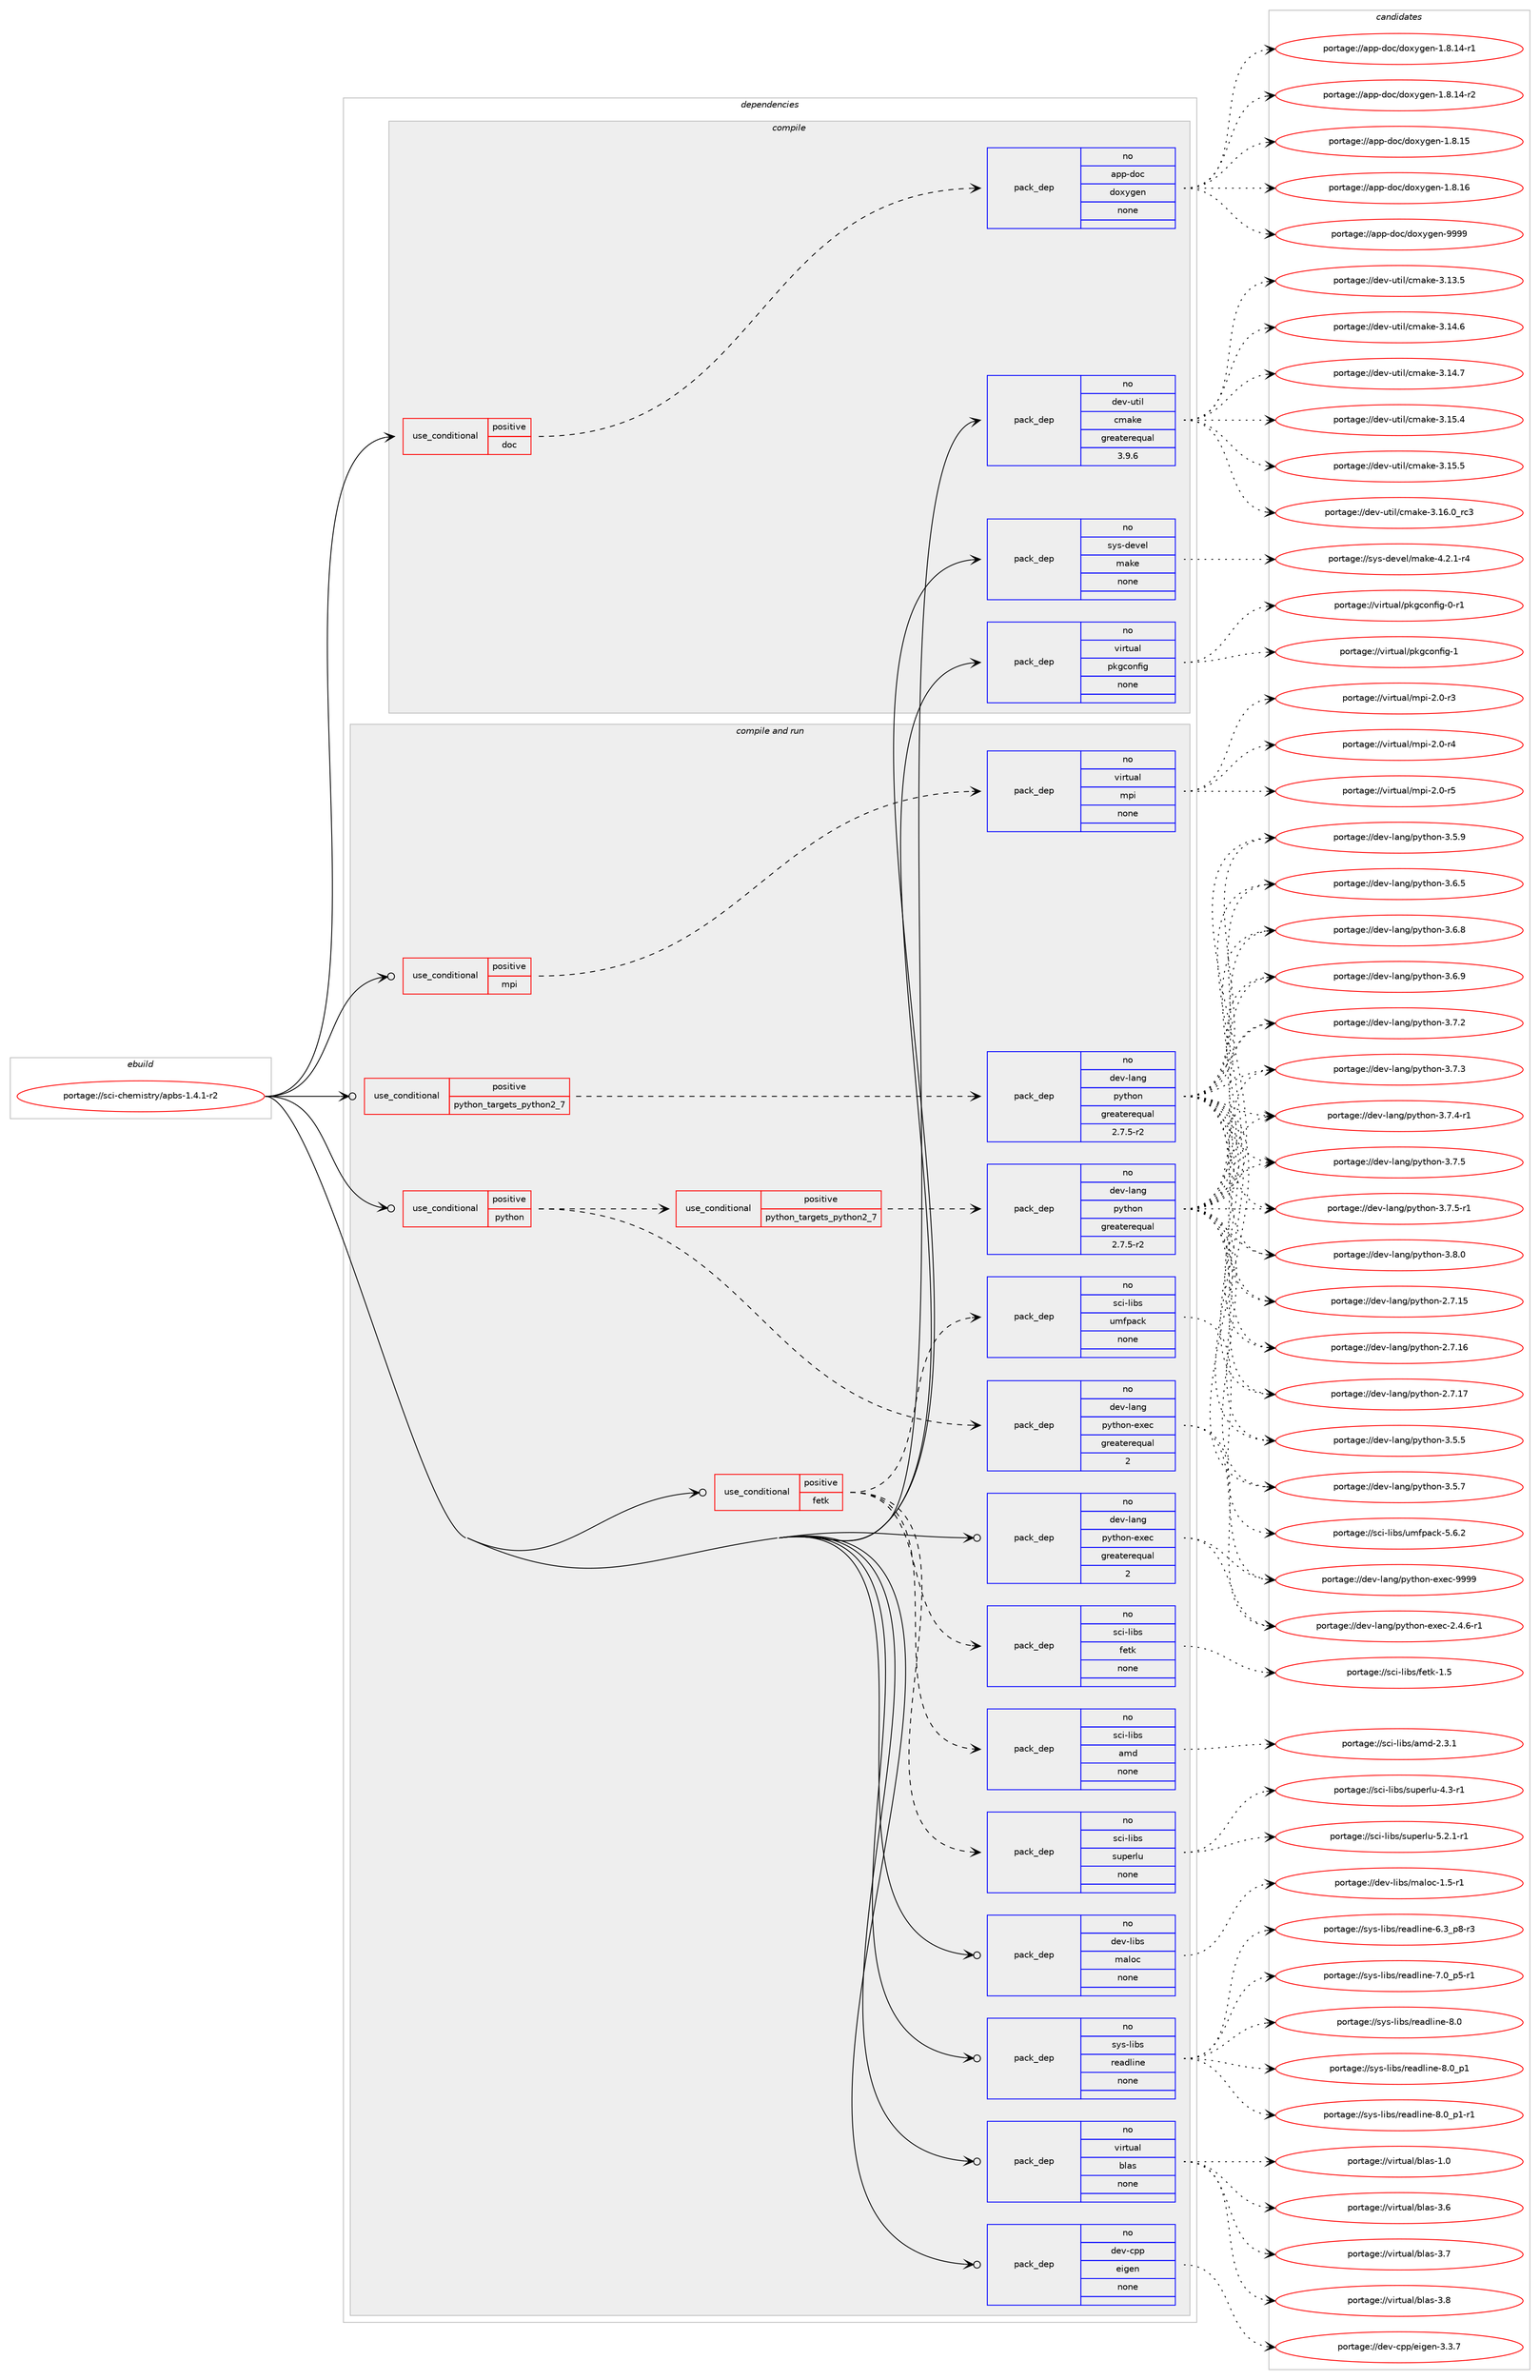 digraph prolog {

# *************
# Graph options
# *************

newrank=true;
concentrate=true;
compound=true;
graph [rankdir=LR,fontname=Helvetica,fontsize=10,ranksep=1.5];#, ranksep=2.5, nodesep=0.2];
edge  [arrowhead=vee];
node  [fontname=Helvetica,fontsize=10];

# **********
# The ebuild
# **********

subgraph cluster_leftcol {
color=gray;
rank=same;
label=<<i>ebuild</i>>;
id [label="portage://sci-chemistry/apbs-1.4.1-r2", color=red, width=4, href="../sci-chemistry/apbs-1.4.1-r2.svg"];
}

# ****************
# The dependencies
# ****************

subgraph cluster_midcol {
color=gray;
label=<<i>dependencies</i>>;
subgraph cluster_compile {
fillcolor="#eeeeee";
style=filled;
label=<<i>compile</i>>;
subgraph cond95354 {
dependency384193 [label=<<TABLE BORDER="0" CELLBORDER="1" CELLSPACING="0" CELLPADDING="4"><TR><TD ROWSPAN="3" CELLPADDING="10">use_conditional</TD></TR><TR><TD>positive</TD></TR><TR><TD>doc</TD></TR></TABLE>>, shape=none, color=red];
subgraph pack282329 {
dependency384194 [label=<<TABLE BORDER="0" CELLBORDER="1" CELLSPACING="0" CELLPADDING="4" WIDTH="220"><TR><TD ROWSPAN="6" CELLPADDING="30">pack_dep</TD></TR><TR><TD WIDTH="110">no</TD></TR><TR><TD>app-doc</TD></TR><TR><TD>doxygen</TD></TR><TR><TD>none</TD></TR><TR><TD></TD></TR></TABLE>>, shape=none, color=blue];
}
dependency384193:e -> dependency384194:w [weight=20,style="dashed",arrowhead="vee"];
}
id:e -> dependency384193:w [weight=20,style="solid",arrowhead="vee"];
subgraph pack282330 {
dependency384195 [label=<<TABLE BORDER="0" CELLBORDER="1" CELLSPACING="0" CELLPADDING="4" WIDTH="220"><TR><TD ROWSPAN="6" CELLPADDING="30">pack_dep</TD></TR><TR><TD WIDTH="110">no</TD></TR><TR><TD>dev-util</TD></TR><TR><TD>cmake</TD></TR><TR><TD>greaterequal</TD></TR><TR><TD>3.9.6</TD></TR></TABLE>>, shape=none, color=blue];
}
id:e -> dependency384195:w [weight=20,style="solid",arrowhead="vee"];
subgraph pack282331 {
dependency384196 [label=<<TABLE BORDER="0" CELLBORDER="1" CELLSPACING="0" CELLPADDING="4" WIDTH="220"><TR><TD ROWSPAN="6" CELLPADDING="30">pack_dep</TD></TR><TR><TD WIDTH="110">no</TD></TR><TR><TD>sys-devel</TD></TR><TR><TD>make</TD></TR><TR><TD>none</TD></TR><TR><TD></TD></TR></TABLE>>, shape=none, color=blue];
}
id:e -> dependency384196:w [weight=20,style="solid",arrowhead="vee"];
subgraph pack282332 {
dependency384197 [label=<<TABLE BORDER="0" CELLBORDER="1" CELLSPACING="0" CELLPADDING="4" WIDTH="220"><TR><TD ROWSPAN="6" CELLPADDING="30">pack_dep</TD></TR><TR><TD WIDTH="110">no</TD></TR><TR><TD>virtual</TD></TR><TR><TD>pkgconfig</TD></TR><TR><TD>none</TD></TR><TR><TD></TD></TR></TABLE>>, shape=none, color=blue];
}
id:e -> dependency384197:w [weight=20,style="solid",arrowhead="vee"];
}
subgraph cluster_compileandrun {
fillcolor="#eeeeee";
style=filled;
label=<<i>compile and run</i>>;
subgraph cond95355 {
dependency384198 [label=<<TABLE BORDER="0" CELLBORDER="1" CELLSPACING="0" CELLPADDING="4"><TR><TD ROWSPAN="3" CELLPADDING="10">use_conditional</TD></TR><TR><TD>positive</TD></TR><TR><TD>fetk</TD></TR></TABLE>>, shape=none, color=red];
subgraph pack282333 {
dependency384199 [label=<<TABLE BORDER="0" CELLBORDER="1" CELLSPACING="0" CELLPADDING="4" WIDTH="220"><TR><TD ROWSPAN="6" CELLPADDING="30">pack_dep</TD></TR><TR><TD WIDTH="110">no</TD></TR><TR><TD>sci-libs</TD></TR><TR><TD>amd</TD></TR><TR><TD>none</TD></TR><TR><TD></TD></TR></TABLE>>, shape=none, color=blue];
}
dependency384198:e -> dependency384199:w [weight=20,style="dashed",arrowhead="vee"];
subgraph pack282334 {
dependency384200 [label=<<TABLE BORDER="0" CELLBORDER="1" CELLSPACING="0" CELLPADDING="4" WIDTH="220"><TR><TD ROWSPAN="6" CELLPADDING="30">pack_dep</TD></TR><TR><TD WIDTH="110">no</TD></TR><TR><TD>sci-libs</TD></TR><TR><TD>fetk</TD></TR><TR><TD>none</TD></TR><TR><TD></TD></TR></TABLE>>, shape=none, color=blue];
}
dependency384198:e -> dependency384200:w [weight=20,style="dashed",arrowhead="vee"];
subgraph pack282335 {
dependency384201 [label=<<TABLE BORDER="0" CELLBORDER="1" CELLSPACING="0" CELLPADDING="4" WIDTH="220"><TR><TD ROWSPAN="6" CELLPADDING="30">pack_dep</TD></TR><TR><TD WIDTH="110">no</TD></TR><TR><TD>sci-libs</TD></TR><TR><TD>superlu</TD></TR><TR><TD>none</TD></TR><TR><TD></TD></TR></TABLE>>, shape=none, color=blue];
}
dependency384198:e -> dependency384201:w [weight=20,style="dashed",arrowhead="vee"];
subgraph pack282336 {
dependency384202 [label=<<TABLE BORDER="0" CELLBORDER="1" CELLSPACING="0" CELLPADDING="4" WIDTH="220"><TR><TD ROWSPAN="6" CELLPADDING="30">pack_dep</TD></TR><TR><TD WIDTH="110">no</TD></TR><TR><TD>sci-libs</TD></TR><TR><TD>umfpack</TD></TR><TR><TD>none</TD></TR><TR><TD></TD></TR></TABLE>>, shape=none, color=blue];
}
dependency384198:e -> dependency384202:w [weight=20,style="dashed",arrowhead="vee"];
}
id:e -> dependency384198:w [weight=20,style="solid",arrowhead="odotvee"];
subgraph cond95356 {
dependency384203 [label=<<TABLE BORDER="0" CELLBORDER="1" CELLSPACING="0" CELLPADDING="4"><TR><TD ROWSPAN="3" CELLPADDING="10">use_conditional</TD></TR><TR><TD>positive</TD></TR><TR><TD>mpi</TD></TR></TABLE>>, shape=none, color=red];
subgraph pack282337 {
dependency384204 [label=<<TABLE BORDER="0" CELLBORDER="1" CELLSPACING="0" CELLPADDING="4" WIDTH="220"><TR><TD ROWSPAN="6" CELLPADDING="30">pack_dep</TD></TR><TR><TD WIDTH="110">no</TD></TR><TR><TD>virtual</TD></TR><TR><TD>mpi</TD></TR><TR><TD>none</TD></TR><TR><TD></TD></TR></TABLE>>, shape=none, color=blue];
}
dependency384203:e -> dependency384204:w [weight=20,style="dashed",arrowhead="vee"];
}
id:e -> dependency384203:w [weight=20,style="solid",arrowhead="odotvee"];
subgraph cond95357 {
dependency384205 [label=<<TABLE BORDER="0" CELLBORDER="1" CELLSPACING="0" CELLPADDING="4"><TR><TD ROWSPAN="3" CELLPADDING="10">use_conditional</TD></TR><TR><TD>positive</TD></TR><TR><TD>python</TD></TR></TABLE>>, shape=none, color=red];
subgraph cond95358 {
dependency384206 [label=<<TABLE BORDER="0" CELLBORDER="1" CELLSPACING="0" CELLPADDING="4"><TR><TD ROWSPAN="3" CELLPADDING="10">use_conditional</TD></TR><TR><TD>positive</TD></TR><TR><TD>python_targets_python2_7</TD></TR></TABLE>>, shape=none, color=red];
subgraph pack282338 {
dependency384207 [label=<<TABLE BORDER="0" CELLBORDER="1" CELLSPACING="0" CELLPADDING="4" WIDTH="220"><TR><TD ROWSPAN="6" CELLPADDING="30">pack_dep</TD></TR><TR><TD WIDTH="110">no</TD></TR><TR><TD>dev-lang</TD></TR><TR><TD>python</TD></TR><TR><TD>greaterequal</TD></TR><TR><TD>2.7.5-r2</TD></TR></TABLE>>, shape=none, color=blue];
}
dependency384206:e -> dependency384207:w [weight=20,style="dashed",arrowhead="vee"];
}
dependency384205:e -> dependency384206:w [weight=20,style="dashed",arrowhead="vee"];
subgraph pack282339 {
dependency384208 [label=<<TABLE BORDER="0" CELLBORDER="1" CELLSPACING="0" CELLPADDING="4" WIDTH="220"><TR><TD ROWSPAN="6" CELLPADDING="30">pack_dep</TD></TR><TR><TD WIDTH="110">no</TD></TR><TR><TD>dev-lang</TD></TR><TR><TD>python-exec</TD></TR><TR><TD>greaterequal</TD></TR><TR><TD>2</TD></TR></TABLE>>, shape=none, color=blue];
}
dependency384205:e -> dependency384208:w [weight=20,style="dashed",arrowhead="vee"];
}
id:e -> dependency384205:w [weight=20,style="solid",arrowhead="odotvee"];
subgraph cond95359 {
dependency384209 [label=<<TABLE BORDER="0" CELLBORDER="1" CELLSPACING="0" CELLPADDING="4"><TR><TD ROWSPAN="3" CELLPADDING="10">use_conditional</TD></TR><TR><TD>positive</TD></TR><TR><TD>python_targets_python2_7</TD></TR></TABLE>>, shape=none, color=red];
subgraph pack282340 {
dependency384210 [label=<<TABLE BORDER="0" CELLBORDER="1" CELLSPACING="0" CELLPADDING="4" WIDTH="220"><TR><TD ROWSPAN="6" CELLPADDING="30">pack_dep</TD></TR><TR><TD WIDTH="110">no</TD></TR><TR><TD>dev-lang</TD></TR><TR><TD>python</TD></TR><TR><TD>greaterequal</TD></TR><TR><TD>2.7.5-r2</TD></TR></TABLE>>, shape=none, color=blue];
}
dependency384209:e -> dependency384210:w [weight=20,style="dashed",arrowhead="vee"];
}
id:e -> dependency384209:w [weight=20,style="solid",arrowhead="odotvee"];
subgraph pack282341 {
dependency384211 [label=<<TABLE BORDER="0" CELLBORDER="1" CELLSPACING="0" CELLPADDING="4" WIDTH="220"><TR><TD ROWSPAN="6" CELLPADDING="30">pack_dep</TD></TR><TR><TD WIDTH="110">no</TD></TR><TR><TD>dev-cpp</TD></TR><TR><TD>eigen</TD></TR><TR><TD>none</TD></TR><TR><TD></TD></TR></TABLE>>, shape=none, color=blue];
}
id:e -> dependency384211:w [weight=20,style="solid",arrowhead="odotvee"];
subgraph pack282342 {
dependency384212 [label=<<TABLE BORDER="0" CELLBORDER="1" CELLSPACING="0" CELLPADDING="4" WIDTH="220"><TR><TD ROWSPAN="6" CELLPADDING="30">pack_dep</TD></TR><TR><TD WIDTH="110">no</TD></TR><TR><TD>dev-lang</TD></TR><TR><TD>python-exec</TD></TR><TR><TD>greaterequal</TD></TR><TR><TD>2</TD></TR></TABLE>>, shape=none, color=blue];
}
id:e -> dependency384212:w [weight=20,style="solid",arrowhead="odotvee"];
subgraph pack282343 {
dependency384213 [label=<<TABLE BORDER="0" CELLBORDER="1" CELLSPACING="0" CELLPADDING="4" WIDTH="220"><TR><TD ROWSPAN="6" CELLPADDING="30">pack_dep</TD></TR><TR><TD WIDTH="110">no</TD></TR><TR><TD>dev-libs</TD></TR><TR><TD>maloc</TD></TR><TR><TD>none</TD></TR><TR><TD></TD></TR></TABLE>>, shape=none, color=blue];
}
id:e -> dependency384213:w [weight=20,style="solid",arrowhead="odotvee"];
subgraph pack282344 {
dependency384214 [label=<<TABLE BORDER="0" CELLBORDER="1" CELLSPACING="0" CELLPADDING="4" WIDTH="220"><TR><TD ROWSPAN="6" CELLPADDING="30">pack_dep</TD></TR><TR><TD WIDTH="110">no</TD></TR><TR><TD>sys-libs</TD></TR><TR><TD>readline</TD></TR><TR><TD>none</TD></TR><TR><TD></TD></TR></TABLE>>, shape=none, color=blue];
}
id:e -> dependency384214:w [weight=20,style="solid",arrowhead="odotvee"];
subgraph pack282345 {
dependency384215 [label=<<TABLE BORDER="0" CELLBORDER="1" CELLSPACING="0" CELLPADDING="4" WIDTH="220"><TR><TD ROWSPAN="6" CELLPADDING="30">pack_dep</TD></TR><TR><TD WIDTH="110">no</TD></TR><TR><TD>virtual</TD></TR><TR><TD>blas</TD></TR><TR><TD>none</TD></TR><TR><TD></TD></TR></TABLE>>, shape=none, color=blue];
}
id:e -> dependency384215:w [weight=20,style="solid",arrowhead="odotvee"];
}
subgraph cluster_run {
fillcolor="#eeeeee";
style=filled;
label=<<i>run</i>>;
}
}

# **************
# The candidates
# **************

subgraph cluster_choices {
rank=same;
color=gray;
label=<<i>candidates</i>>;

subgraph choice282329 {
color=black;
nodesep=1;
choiceportage97112112451001119947100111120121103101110454946564649524511449 [label="portage://app-doc/doxygen-1.8.14-r1", color=red, width=4,href="../app-doc/doxygen-1.8.14-r1.svg"];
choiceportage97112112451001119947100111120121103101110454946564649524511450 [label="portage://app-doc/doxygen-1.8.14-r2", color=red, width=4,href="../app-doc/doxygen-1.8.14-r2.svg"];
choiceportage9711211245100111994710011112012110310111045494656464953 [label="portage://app-doc/doxygen-1.8.15", color=red, width=4,href="../app-doc/doxygen-1.8.15.svg"];
choiceportage9711211245100111994710011112012110310111045494656464954 [label="portage://app-doc/doxygen-1.8.16", color=red, width=4,href="../app-doc/doxygen-1.8.16.svg"];
choiceportage971121124510011199471001111201211031011104557575757 [label="portage://app-doc/doxygen-9999", color=red, width=4,href="../app-doc/doxygen-9999.svg"];
dependency384194:e -> choiceportage97112112451001119947100111120121103101110454946564649524511449:w [style=dotted,weight="100"];
dependency384194:e -> choiceportage97112112451001119947100111120121103101110454946564649524511450:w [style=dotted,weight="100"];
dependency384194:e -> choiceportage9711211245100111994710011112012110310111045494656464953:w [style=dotted,weight="100"];
dependency384194:e -> choiceportage9711211245100111994710011112012110310111045494656464954:w [style=dotted,weight="100"];
dependency384194:e -> choiceportage971121124510011199471001111201211031011104557575757:w [style=dotted,weight="100"];
}
subgraph choice282330 {
color=black;
nodesep=1;
choiceportage1001011184511711610510847991099710710145514649514653 [label="portage://dev-util/cmake-3.13.5", color=red, width=4,href="../dev-util/cmake-3.13.5.svg"];
choiceportage1001011184511711610510847991099710710145514649524654 [label="portage://dev-util/cmake-3.14.6", color=red, width=4,href="../dev-util/cmake-3.14.6.svg"];
choiceportage1001011184511711610510847991099710710145514649524655 [label="portage://dev-util/cmake-3.14.7", color=red, width=4,href="../dev-util/cmake-3.14.7.svg"];
choiceportage1001011184511711610510847991099710710145514649534652 [label="portage://dev-util/cmake-3.15.4", color=red, width=4,href="../dev-util/cmake-3.15.4.svg"];
choiceportage1001011184511711610510847991099710710145514649534653 [label="portage://dev-util/cmake-3.15.5", color=red, width=4,href="../dev-util/cmake-3.15.5.svg"];
choiceportage1001011184511711610510847991099710710145514649544648951149951 [label="portage://dev-util/cmake-3.16.0_rc3", color=red, width=4,href="../dev-util/cmake-3.16.0_rc3.svg"];
dependency384195:e -> choiceportage1001011184511711610510847991099710710145514649514653:w [style=dotted,weight="100"];
dependency384195:e -> choiceportage1001011184511711610510847991099710710145514649524654:w [style=dotted,weight="100"];
dependency384195:e -> choiceportage1001011184511711610510847991099710710145514649524655:w [style=dotted,weight="100"];
dependency384195:e -> choiceportage1001011184511711610510847991099710710145514649534652:w [style=dotted,weight="100"];
dependency384195:e -> choiceportage1001011184511711610510847991099710710145514649534653:w [style=dotted,weight="100"];
dependency384195:e -> choiceportage1001011184511711610510847991099710710145514649544648951149951:w [style=dotted,weight="100"];
}
subgraph choice282331 {
color=black;
nodesep=1;
choiceportage1151211154510010111810110847109971071014552465046494511452 [label="portage://sys-devel/make-4.2.1-r4", color=red, width=4,href="../sys-devel/make-4.2.1-r4.svg"];
dependency384196:e -> choiceportage1151211154510010111810110847109971071014552465046494511452:w [style=dotted,weight="100"];
}
subgraph choice282332 {
color=black;
nodesep=1;
choiceportage11810511411611797108471121071039911111010210510345484511449 [label="portage://virtual/pkgconfig-0-r1", color=red, width=4,href="../virtual/pkgconfig-0-r1.svg"];
choiceportage1181051141161179710847112107103991111101021051034549 [label="portage://virtual/pkgconfig-1", color=red, width=4,href="../virtual/pkgconfig-1.svg"];
dependency384197:e -> choiceportage11810511411611797108471121071039911111010210510345484511449:w [style=dotted,weight="100"];
dependency384197:e -> choiceportage1181051141161179710847112107103991111101021051034549:w [style=dotted,weight="100"];
}
subgraph choice282333 {
color=black;
nodesep=1;
choiceportage1159910545108105981154797109100455046514649 [label="portage://sci-libs/amd-2.3.1", color=red, width=4,href="../sci-libs/amd-2.3.1.svg"];
dependency384199:e -> choiceportage1159910545108105981154797109100455046514649:w [style=dotted,weight="100"];
}
subgraph choice282334 {
color=black;
nodesep=1;
choiceportage1159910545108105981154710210111610745494653 [label="portage://sci-libs/fetk-1.5", color=red, width=4,href="../sci-libs/fetk-1.5.svg"];
dependency384200:e -> choiceportage1159910545108105981154710210111610745494653:w [style=dotted,weight="100"];
}
subgraph choice282335 {
color=black;
nodesep=1;
choiceportage11599105451081059811547115117112101114108117455246514511449 [label="portage://sci-libs/superlu-4.3-r1", color=red, width=4,href="../sci-libs/superlu-4.3-r1.svg"];
choiceportage115991054510810598115471151171121011141081174553465046494511449 [label="portage://sci-libs/superlu-5.2.1-r1", color=red, width=4,href="../sci-libs/superlu-5.2.1-r1.svg"];
dependency384201:e -> choiceportage11599105451081059811547115117112101114108117455246514511449:w [style=dotted,weight="100"];
dependency384201:e -> choiceportage115991054510810598115471151171121011141081174553465046494511449:w [style=dotted,weight="100"];
}
subgraph choice282336 {
color=black;
nodesep=1;
choiceportage115991054510810598115471171091021129799107455346544650 [label="portage://sci-libs/umfpack-5.6.2", color=red, width=4,href="../sci-libs/umfpack-5.6.2.svg"];
dependency384202:e -> choiceportage115991054510810598115471171091021129799107455346544650:w [style=dotted,weight="100"];
}
subgraph choice282337 {
color=black;
nodesep=1;
choiceportage1181051141161179710847109112105455046484511451 [label="portage://virtual/mpi-2.0-r3", color=red, width=4,href="../virtual/mpi-2.0-r3.svg"];
choiceportage1181051141161179710847109112105455046484511452 [label="portage://virtual/mpi-2.0-r4", color=red, width=4,href="../virtual/mpi-2.0-r4.svg"];
choiceportage1181051141161179710847109112105455046484511453 [label="portage://virtual/mpi-2.0-r5", color=red, width=4,href="../virtual/mpi-2.0-r5.svg"];
dependency384204:e -> choiceportage1181051141161179710847109112105455046484511451:w [style=dotted,weight="100"];
dependency384204:e -> choiceportage1181051141161179710847109112105455046484511452:w [style=dotted,weight="100"];
dependency384204:e -> choiceportage1181051141161179710847109112105455046484511453:w [style=dotted,weight="100"];
}
subgraph choice282338 {
color=black;
nodesep=1;
choiceportage10010111845108971101034711212111610411111045504655464953 [label="portage://dev-lang/python-2.7.15", color=red, width=4,href="../dev-lang/python-2.7.15.svg"];
choiceportage10010111845108971101034711212111610411111045504655464954 [label="portage://dev-lang/python-2.7.16", color=red, width=4,href="../dev-lang/python-2.7.16.svg"];
choiceportage10010111845108971101034711212111610411111045504655464955 [label="portage://dev-lang/python-2.7.17", color=red, width=4,href="../dev-lang/python-2.7.17.svg"];
choiceportage100101118451089711010347112121116104111110455146534653 [label="portage://dev-lang/python-3.5.5", color=red, width=4,href="../dev-lang/python-3.5.5.svg"];
choiceportage100101118451089711010347112121116104111110455146534655 [label="portage://dev-lang/python-3.5.7", color=red, width=4,href="../dev-lang/python-3.5.7.svg"];
choiceportage100101118451089711010347112121116104111110455146534657 [label="portage://dev-lang/python-3.5.9", color=red, width=4,href="../dev-lang/python-3.5.9.svg"];
choiceportage100101118451089711010347112121116104111110455146544653 [label="portage://dev-lang/python-3.6.5", color=red, width=4,href="../dev-lang/python-3.6.5.svg"];
choiceportage100101118451089711010347112121116104111110455146544656 [label="portage://dev-lang/python-3.6.8", color=red, width=4,href="../dev-lang/python-3.6.8.svg"];
choiceportage100101118451089711010347112121116104111110455146544657 [label="portage://dev-lang/python-3.6.9", color=red, width=4,href="../dev-lang/python-3.6.9.svg"];
choiceportage100101118451089711010347112121116104111110455146554650 [label="portage://dev-lang/python-3.7.2", color=red, width=4,href="../dev-lang/python-3.7.2.svg"];
choiceportage100101118451089711010347112121116104111110455146554651 [label="portage://dev-lang/python-3.7.3", color=red, width=4,href="../dev-lang/python-3.7.3.svg"];
choiceportage1001011184510897110103471121211161041111104551465546524511449 [label="portage://dev-lang/python-3.7.4-r1", color=red, width=4,href="../dev-lang/python-3.7.4-r1.svg"];
choiceportage100101118451089711010347112121116104111110455146554653 [label="portage://dev-lang/python-3.7.5", color=red, width=4,href="../dev-lang/python-3.7.5.svg"];
choiceportage1001011184510897110103471121211161041111104551465546534511449 [label="portage://dev-lang/python-3.7.5-r1", color=red, width=4,href="../dev-lang/python-3.7.5-r1.svg"];
choiceportage100101118451089711010347112121116104111110455146564648 [label="portage://dev-lang/python-3.8.0", color=red, width=4,href="../dev-lang/python-3.8.0.svg"];
dependency384207:e -> choiceportage10010111845108971101034711212111610411111045504655464953:w [style=dotted,weight="100"];
dependency384207:e -> choiceportage10010111845108971101034711212111610411111045504655464954:w [style=dotted,weight="100"];
dependency384207:e -> choiceportage10010111845108971101034711212111610411111045504655464955:w [style=dotted,weight="100"];
dependency384207:e -> choiceportage100101118451089711010347112121116104111110455146534653:w [style=dotted,weight="100"];
dependency384207:e -> choiceportage100101118451089711010347112121116104111110455146534655:w [style=dotted,weight="100"];
dependency384207:e -> choiceportage100101118451089711010347112121116104111110455146534657:w [style=dotted,weight="100"];
dependency384207:e -> choiceportage100101118451089711010347112121116104111110455146544653:w [style=dotted,weight="100"];
dependency384207:e -> choiceportage100101118451089711010347112121116104111110455146544656:w [style=dotted,weight="100"];
dependency384207:e -> choiceportage100101118451089711010347112121116104111110455146544657:w [style=dotted,weight="100"];
dependency384207:e -> choiceportage100101118451089711010347112121116104111110455146554650:w [style=dotted,weight="100"];
dependency384207:e -> choiceportage100101118451089711010347112121116104111110455146554651:w [style=dotted,weight="100"];
dependency384207:e -> choiceportage1001011184510897110103471121211161041111104551465546524511449:w [style=dotted,weight="100"];
dependency384207:e -> choiceportage100101118451089711010347112121116104111110455146554653:w [style=dotted,weight="100"];
dependency384207:e -> choiceportage1001011184510897110103471121211161041111104551465546534511449:w [style=dotted,weight="100"];
dependency384207:e -> choiceportage100101118451089711010347112121116104111110455146564648:w [style=dotted,weight="100"];
}
subgraph choice282339 {
color=black;
nodesep=1;
choiceportage10010111845108971101034711212111610411111045101120101994550465246544511449 [label="portage://dev-lang/python-exec-2.4.6-r1", color=red, width=4,href="../dev-lang/python-exec-2.4.6-r1.svg"];
choiceportage10010111845108971101034711212111610411111045101120101994557575757 [label="portage://dev-lang/python-exec-9999", color=red, width=4,href="../dev-lang/python-exec-9999.svg"];
dependency384208:e -> choiceportage10010111845108971101034711212111610411111045101120101994550465246544511449:w [style=dotted,weight="100"];
dependency384208:e -> choiceportage10010111845108971101034711212111610411111045101120101994557575757:w [style=dotted,weight="100"];
}
subgraph choice282340 {
color=black;
nodesep=1;
choiceportage10010111845108971101034711212111610411111045504655464953 [label="portage://dev-lang/python-2.7.15", color=red, width=4,href="../dev-lang/python-2.7.15.svg"];
choiceportage10010111845108971101034711212111610411111045504655464954 [label="portage://dev-lang/python-2.7.16", color=red, width=4,href="../dev-lang/python-2.7.16.svg"];
choiceportage10010111845108971101034711212111610411111045504655464955 [label="portage://dev-lang/python-2.7.17", color=red, width=4,href="../dev-lang/python-2.7.17.svg"];
choiceportage100101118451089711010347112121116104111110455146534653 [label="portage://dev-lang/python-3.5.5", color=red, width=4,href="../dev-lang/python-3.5.5.svg"];
choiceportage100101118451089711010347112121116104111110455146534655 [label="portage://dev-lang/python-3.5.7", color=red, width=4,href="../dev-lang/python-3.5.7.svg"];
choiceportage100101118451089711010347112121116104111110455146534657 [label="portage://dev-lang/python-3.5.9", color=red, width=4,href="../dev-lang/python-3.5.9.svg"];
choiceportage100101118451089711010347112121116104111110455146544653 [label="portage://dev-lang/python-3.6.5", color=red, width=4,href="../dev-lang/python-3.6.5.svg"];
choiceportage100101118451089711010347112121116104111110455146544656 [label="portage://dev-lang/python-3.6.8", color=red, width=4,href="../dev-lang/python-3.6.8.svg"];
choiceportage100101118451089711010347112121116104111110455146544657 [label="portage://dev-lang/python-3.6.9", color=red, width=4,href="../dev-lang/python-3.6.9.svg"];
choiceportage100101118451089711010347112121116104111110455146554650 [label="portage://dev-lang/python-3.7.2", color=red, width=4,href="../dev-lang/python-3.7.2.svg"];
choiceportage100101118451089711010347112121116104111110455146554651 [label="portage://dev-lang/python-3.7.3", color=red, width=4,href="../dev-lang/python-3.7.3.svg"];
choiceportage1001011184510897110103471121211161041111104551465546524511449 [label="portage://dev-lang/python-3.7.4-r1", color=red, width=4,href="../dev-lang/python-3.7.4-r1.svg"];
choiceportage100101118451089711010347112121116104111110455146554653 [label="portage://dev-lang/python-3.7.5", color=red, width=4,href="../dev-lang/python-3.7.5.svg"];
choiceportage1001011184510897110103471121211161041111104551465546534511449 [label="portage://dev-lang/python-3.7.5-r1", color=red, width=4,href="../dev-lang/python-3.7.5-r1.svg"];
choiceportage100101118451089711010347112121116104111110455146564648 [label="portage://dev-lang/python-3.8.0", color=red, width=4,href="../dev-lang/python-3.8.0.svg"];
dependency384210:e -> choiceportage10010111845108971101034711212111610411111045504655464953:w [style=dotted,weight="100"];
dependency384210:e -> choiceportage10010111845108971101034711212111610411111045504655464954:w [style=dotted,weight="100"];
dependency384210:e -> choiceportage10010111845108971101034711212111610411111045504655464955:w [style=dotted,weight="100"];
dependency384210:e -> choiceportage100101118451089711010347112121116104111110455146534653:w [style=dotted,weight="100"];
dependency384210:e -> choiceportage100101118451089711010347112121116104111110455146534655:w [style=dotted,weight="100"];
dependency384210:e -> choiceportage100101118451089711010347112121116104111110455146534657:w [style=dotted,weight="100"];
dependency384210:e -> choiceportage100101118451089711010347112121116104111110455146544653:w [style=dotted,weight="100"];
dependency384210:e -> choiceportage100101118451089711010347112121116104111110455146544656:w [style=dotted,weight="100"];
dependency384210:e -> choiceportage100101118451089711010347112121116104111110455146544657:w [style=dotted,weight="100"];
dependency384210:e -> choiceportage100101118451089711010347112121116104111110455146554650:w [style=dotted,weight="100"];
dependency384210:e -> choiceportage100101118451089711010347112121116104111110455146554651:w [style=dotted,weight="100"];
dependency384210:e -> choiceportage1001011184510897110103471121211161041111104551465546524511449:w [style=dotted,weight="100"];
dependency384210:e -> choiceportage100101118451089711010347112121116104111110455146554653:w [style=dotted,weight="100"];
dependency384210:e -> choiceportage1001011184510897110103471121211161041111104551465546534511449:w [style=dotted,weight="100"];
dependency384210:e -> choiceportage100101118451089711010347112121116104111110455146564648:w [style=dotted,weight="100"];
}
subgraph choice282341 {
color=black;
nodesep=1;
choiceportage100101118459911211247101105103101110455146514655 [label="portage://dev-cpp/eigen-3.3.7", color=red, width=4,href="../dev-cpp/eigen-3.3.7.svg"];
dependency384211:e -> choiceportage100101118459911211247101105103101110455146514655:w [style=dotted,weight="100"];
}
subgraph choice282342 {
color=black;
nodesep=1;
choiceportage10010111845108971101034711212111610411111045101120101994550465246544511449 [label="portage://dev-lang/python-exec-2.4.6-r1", color=red, width=4,href="../dev-lang/python-exec-2.4.6-r1.svg"];
choiceportage10010111845108971101034711212111610411111045101120101994557575757 [label="portage://dev-lang/python-exec-9999", color=red, width=4,href="../dev-lang/python-exec-9999.svg"];
dependency384212:e -> choiceportage10010111845108971101034711212111610411111045101120101994550465246544511449:w [style=dotted,weight="100"];
dependency384212:e -> choiceportage10010111845108971101034711212111610411111045101120101994557575757:w [style=dotted,weight="100"];
}
subgraph choice282343 {
color=black;
nodesep=1;
choiceportage1001011184510810598115471099710811199454946534511449 [label="portage://dev-libs/maloc-1.5-r1", color=red, width=4,href="../dev-libs/maloc-1.5-r1.svg"];
dependency384213:e -> choiceportage1001011184510810598115471099710811199454946534511449:w [style=dotted,weight="100"];
}
subgraph choice282344 {
color=black;
nodesep=1;
choiceportage115121115451081059811547114101971001081051101014554465195112564511451 [label="portage://sys-libs/readline-6.3_p8-r3", color=red, width=4,href="../sys-libs/readline-6.3_p8-r3.svg"];
choiceportage115121115451081059811547114101971001081051101014555464895112534511449 [label="portage://sys-libs/readline-7.0_p5-r1", color=red, width=4,href="../sys-libs/readline-7.0_p5-r1.svg"];
choiceportage1151211154510810598115471141019710010810511010145564648 [label="portage://sys-libs/readline-8.0", color=red, width=4,href="../sys-libs/readline-8.0.svg"];
choiceportage11512111545108105981154711410197100108105110101455646489511249 [label="portage://sys-libs/readline-8.0_p1", color=red, width=4,href="../sys-libs/readline-8.0_p1.svg"];
choiceportage115121115451081059811547114101971001081051101014556464895112494511449 [label="portage://sys-libs/readline-8.0_p1-r1", color=red, width=4,href="../sys-libs/readline-8.0_p1-r1.svg"];
dependency384214:e -> choiceportage115121115451081059811547114101971001081051101014554465195112564511451:w [style=dotted,weight="100"];
dependency384214:e -> choiceportage115121115451081059811547114101971001081051101014555464895112534511449:w [style=dotted,weight="100"];
dependency384214:e -> choiceportage1151211154510810598115471141019710010810511010145564648:w [style=dotted,weight="100"];
dependency384214:e -> choiceportage11512111545108105981154711410197100108105110101455646489511249:w [style=dotted,weight="100"];
dependency384214:e -> choiceportage115121115451081059811547114101971001081051101014556464895112494511449:w [style=dotted,weight="100"];
}
subgraph choice282345 {
color=black;
nodesep=1;
choiceportage1181051141161179710847981089711545494648 [label="portage://virtual/blas-1.0", color=red, width=4,href="../virtual/blas-1.0.svg"];
choiceportage1181051141161179710847981089711545514654 [label="portage://virtual/blas-3.6", color=red, width=4,href="../virtual/blas-3.6.svg"];
choiceportage1181051141161179710847981089711545514655 [label="portage://virtual/blas-3.7", color=red, width=4,href="../virtual/blas-3.7.svg"];
choiceportage1181051141161179710847981089711545514656 [label="portage://virtual/blas-3.8", color=red, width=4,href="../virtual/blas-3.8.svg"];
dependency384215:e -> choiceportage1181051141161179710847981089711545494648:w [style=dotted,weight="100"];
dependency384215:e -> choiceportage1181051141161179710847981089711545514654:w [style=dotted,weight="100"];
dependency384215:e -> choiceportage1181051141161179710847981089711545514655:w [style=dotted,weight="100"];
dependency384215:e -> choiceportage1181051141161179710847981089711545514656:w [style=dotted,weight="100"];
}
}

}
